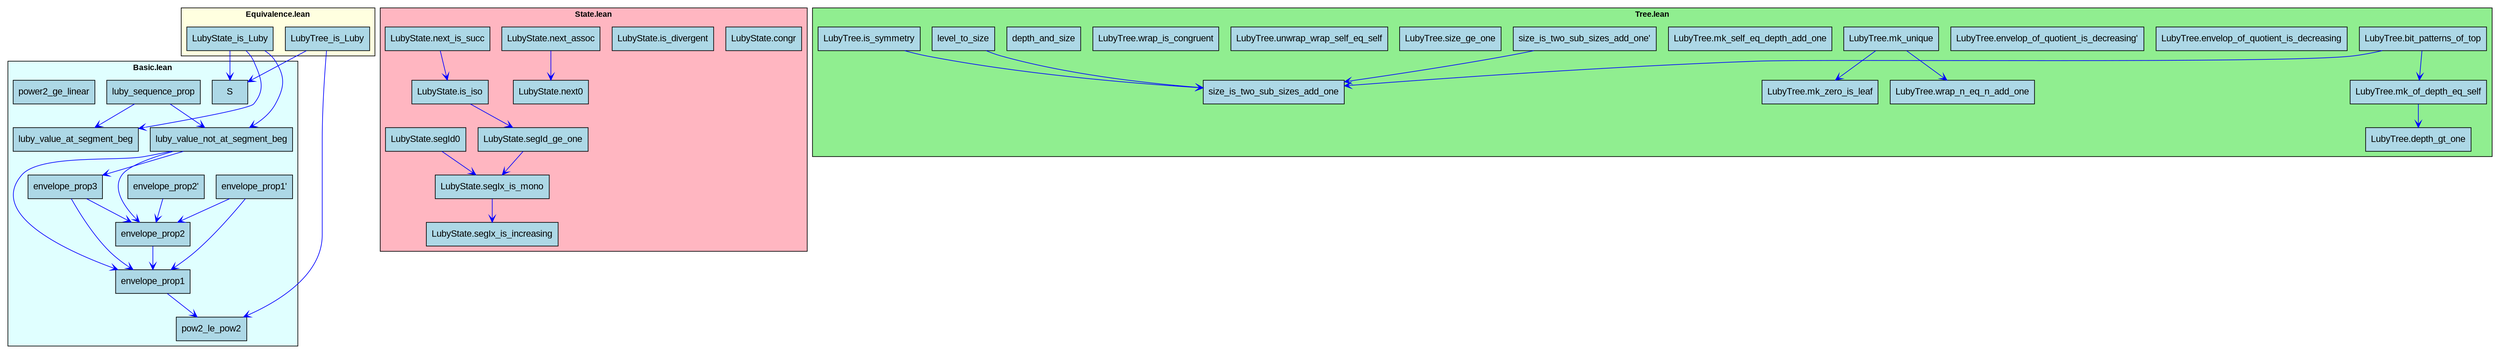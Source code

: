 digraph TheoremDependencies {
  rankdir=TB;
  compound=true;
  node [shape=box, style=filled, fillcolor=lightblue, fontname="Arial"];
  edge [color=blue, arrowhead=vee];

  subgraph cluster_Basic {
    label="Basic.lean";
    style=filled;
    fillcolor=lightcyan;
    fontname="Arial Bold";
    fontsize=12;
    "S" [label="S"];
    "envelope_prop1" [label="envelope_prop1"];
    "envelope_prop1'" [label="envelope_prop1'"];
    "envelope_prop2" [label="envelope_prop2"];
    "envelope_prop2'" [label="envelope_prop2'"];
    "envelope_prop3" [label="envelope_prop3"];
    "luby_sequence_prop" [label="luby_sequence_prop"];
    "luby_value_at_segment_beg" [label="luby_value_at_segment_beg"];
    "luby_value_not_at_segment_beg" [label="luby_value_not_at_segment_beg"];
    "pow2_le_pow2" [label="pow2_le_pow2"];
    "power2_ge_linear" [label="power2_ge_linear"];
  }

  subgraph cluster_State {
    label="State.lean";
    style=filled;
    fillcolor=lightpink;
    fontname="Arial Bold";
    fontsize=12;
    "LubyState_congr" [label="LubyState.congr"];
    "LubyState_is_divergent" [label="LubyState.is_divergent"];
    "LubyState_is_iso" [label="LubyState.is_iso"];
    "LubyState_next0" [label="LubyState.next0"];
    "LubyState_next_assoc" [label="LubyState.next_assoc"];
    "LubyState_next_is_succ" [label="LubyState.next_is_succ"];
    "LubyState_segId0" [label="LubyState.segId0"];
    "LubyState_segId_ge_one" [label="LubyState.segId_ge_one"];
    "LubyState_segIx_is_increasing" [label="LubyState.segIx_is_increasing"];
    "LubyState_segIx_is_mono" [label="LubyState.segIx_is_mono"];
  }

  subgraph cluster_Tree {
    label="Tree.lean";
    style=filled;
    fillcolor=lightgreen;
    fontname="Arial Bold";
    fontsize=12;
    "LubyTree_bit_patterns_of_top" [label="LubyTree.bit_patterns_of_top"];
    "LubyTree_depth_gt_one" [label="LubyTree.depth_gt_one"];
    "LubyTree_envelop_of_quotient_is_decreasing" [label="LubyTree.envelop_of_quotient_is_decreasing"];
    "LubyTree_envelop_of_quotient_is_decreasing'" [label="LubyTree.envelop_of_quotient_is_decreasing'"];
    "LubyTree_is_symmetry" [label="LubyTree.is_symmetry"];
    "LubyTree_mk_of_depth_eq_self" [label="LubyTree.mk_of_depth_eq_self"];
    "LubyTree_mk_self_eq_depth_add_one" [label="LubyTree.mk_self_eq_depth_add_one"];
    "LubyTree_mk_unique" [label="LubyTree.mk_unique"];
    "LubyTree_mk_zero_is_leaf" [label="LubyTree.mk_zero_is_leaf"];
    "LubyTree_size_ge_one" [label="LubyTree.size_ge_one"];
    "LubyTree_unwrap_wrap_self_eq_self" [label="LubyTree.unwrap_wrap_self_eq_self"];
    "LubyTree_wrap_is_congruent" [label="LubyTree.wrap_is_congruent"];
    "LubyTree_wrap_n_eq_n_add_one" [label="LubyTree.wrap_n_eq_n_add_one"];
    "depth_and_size" [label="depth_and_size"];
    "level_to_size" [label="level_to_size"];
    "size_is_two_sub_sizes_add_one" [label="size_is_two_sub_sizes_add_one"];
    "size_is_two_sub_sizes_add_one'" [label="size_is_two_sub_sizes_add_one'"];
  }

  subgraph cluster_Equivalence {
    label="Equivalence.lean";
    style=filled;
    fillcolor=lightyellow;
    fontname="Arial Bold";
    fontsize=12;
    "LubyState_is_Luby" [label="LubyState_is_Luby"];
    "LubyTree_is_Luby" [label="LubyTree_is_Luby"];
  }

  "envelope_prop1" -> "pow2_le_pow2";
  "envelope_prop2" -> "envelope_prop1";
  "envelope_prop2'" -> "envelope_prop2";
  "envelope_prop1'" -> "envelope_prop2";
  "envelope_prop1'" -> "envelope_prop1";
  "envelope_prop3" -> "envelope_prop1";
  "envelope_prop3" -> "envelope_prop2";
  "luby_value_not_at_segment_beg" -> "envelope_prop1";
  "luby_value_not_at_segment_beg" -> "envelope_prop2";
  "luby_value_not_at_segment_beg" -> "envelope_prop3";
  "luby_sequence_prop" -> "luby_value_at_segment_beg";
  "luby_sequence_prop" -> "luby_value_not_at_segment_beg";
  "LubyState_segIx_is_mono" -> "LubyState_segIx_is_increasing";
  "LubyState_segId_ge_one" -> "LubyState_segIx_is_mono";
  "LubyState_segId0" -> "LubyState_segIx_is_mono";
  "LubyState_next_assoc" -> "LubyState_next0";
  "LubyState_is_iso" -> "LubyState_segId_ge_one";
  "LubyState_next_is_succ" -> "LubyState_is_iso";
  "LubyTree_mk_of_depth_eq_self" -> "LubyTree_depth_gt_one";
  "LubyTree_mk_unique" -> "LubyTree_mk_zero_is_leaf";
  "LubyTree_mk_unique" -> "LubyTree_wrap_n_eq_n_add_one";
  "size_is_two_sub_sizes_add_one'" -> "size_is_two_sub_sizes_add_one";
  "level_to_size" -> "size_is_two_sub_sizes_add_one";
  "LubyTree_bit_patterns_of_top" -> "LubyTree_mk_of_depth_eq_self";
  "LubyTree_bit_patterns_of_top" -> "size_is_two_sub_sizes_add_one";
  "LubyTree_is_symmetry" -> "size_is_two_sub_sizes_add_one";
  "LubyTree_is_Luby" -> "pow2_le_pow2";
  "LubyTree_is_Luby" -> "S";
  "LubyState_is_Luby" -> "S";
  "LubyState_is_Luby" -> "luby_value_at_segment_beg";
  "LubyState_is_Luby" -> "luby_value_not_at_segment_beg";
}
